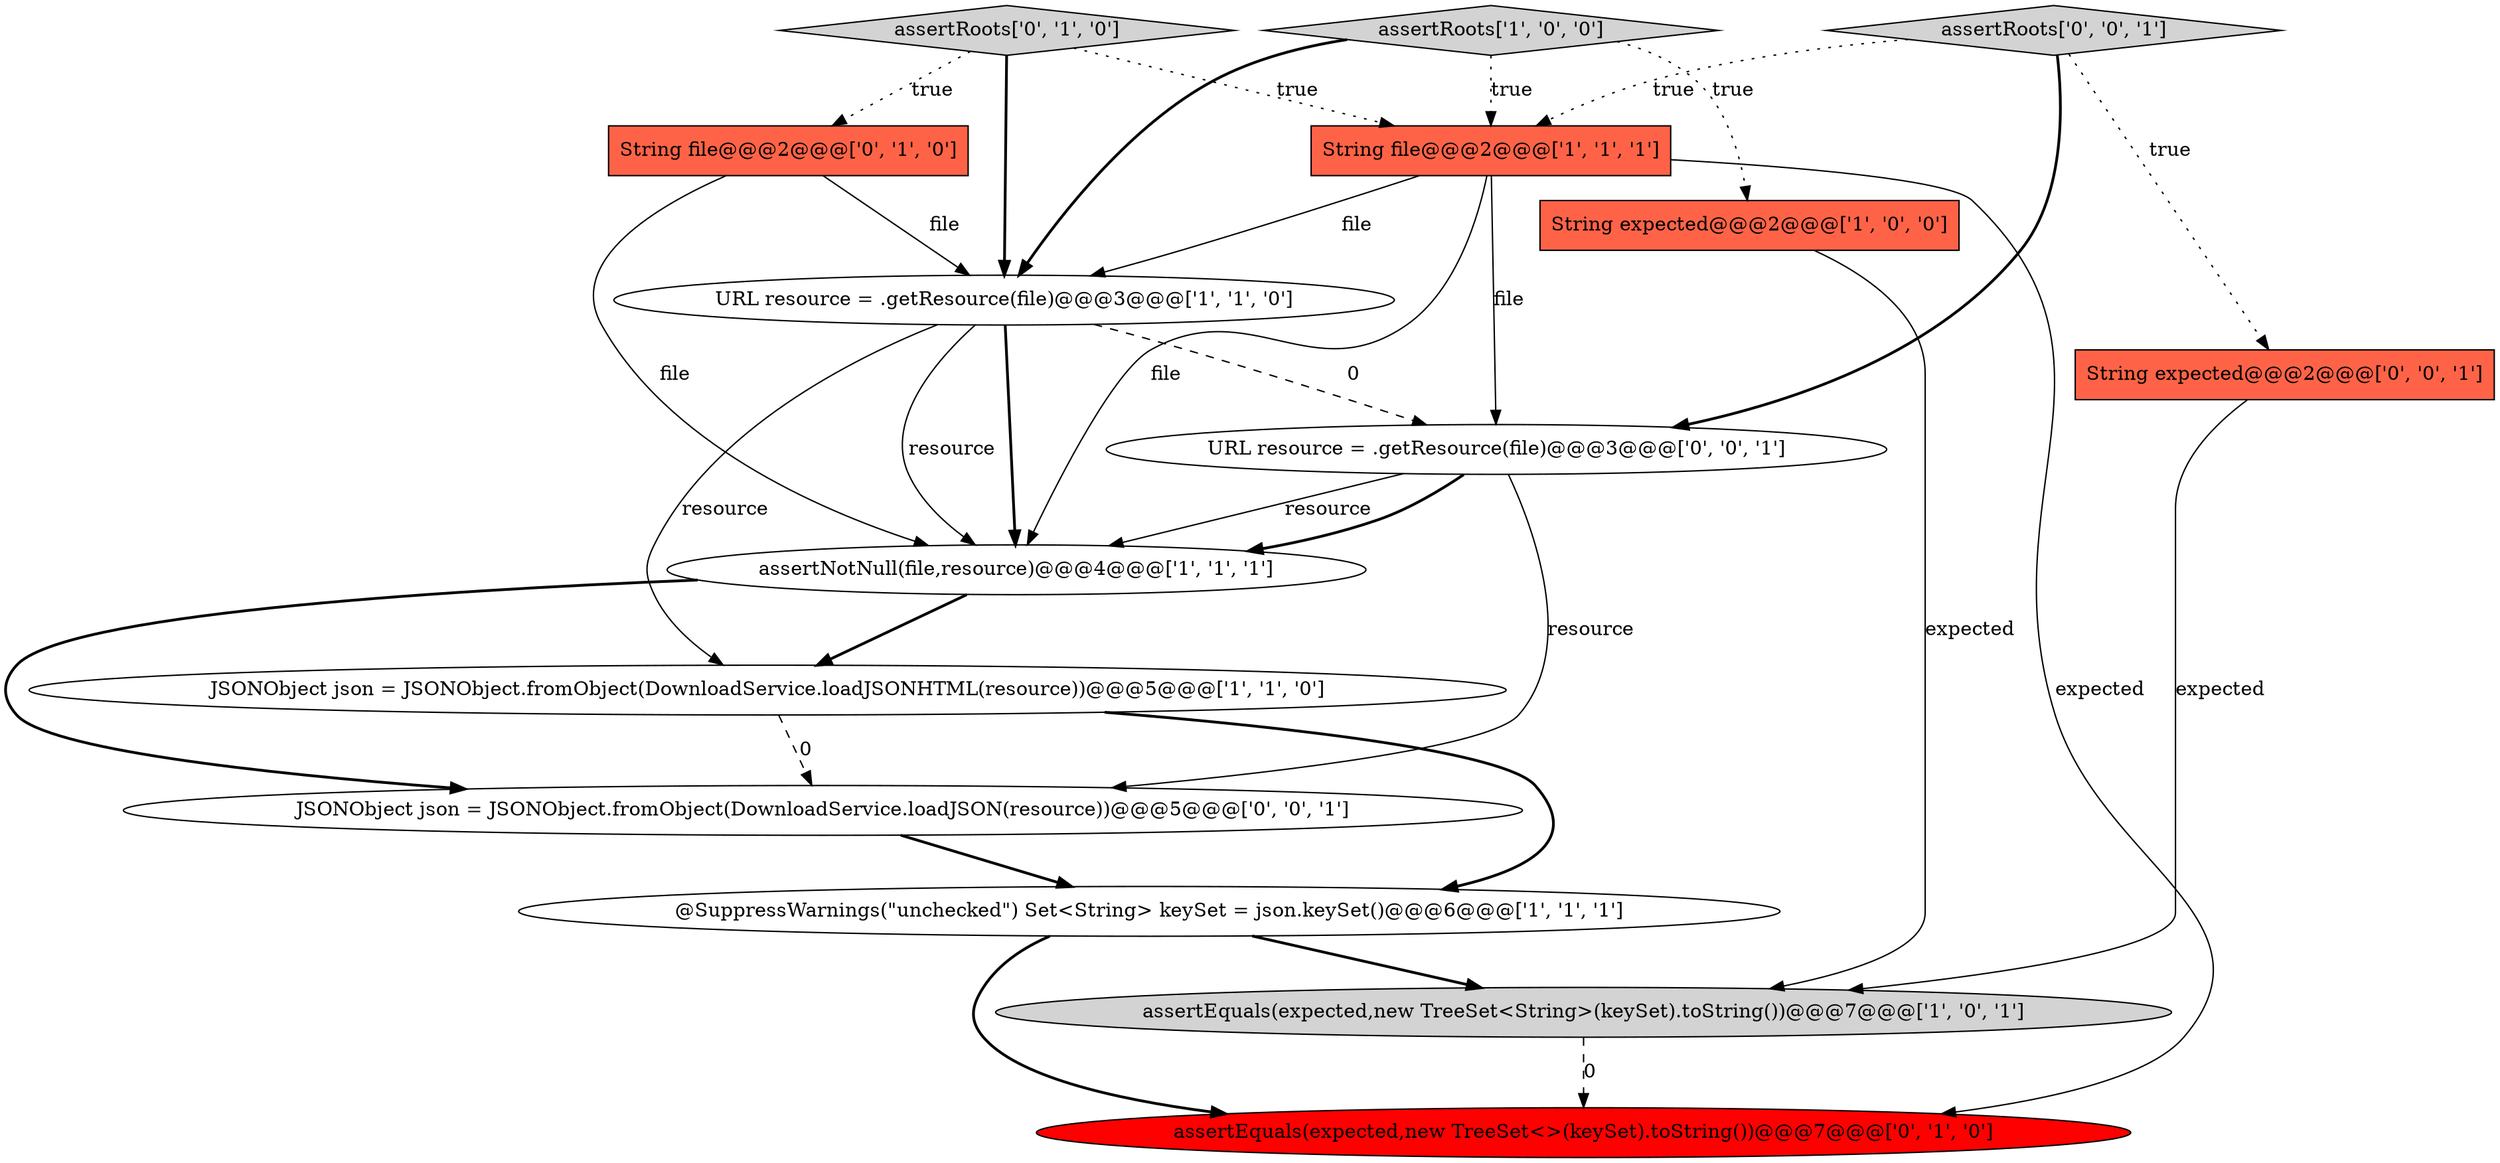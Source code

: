 digraph {
12 [style = filled, label = "assertRoots['0', '0', '1']", fillcolor = lightgray, shape = diamond image = "AAA0AAABBB3BBB"];
0 [style = filled, label = "String expected@@@2@@@['1', '0', '0']", fillcolor = tomato, shape = box image = "AAA0AAABBB1BBB"];
7 [style = filled, label = "URL resource = .getResource(file)@@@3@@@['1', '1', '0']", fillcolor = white, shape = ellipse image = "AAA0AAABBB1BBB"];
3 [style = filled, label = "assertRoots['1', '0', '0']", fillcolor = lightgray, shape = diamond image = "AAA0AAABBB1BBB"];
5 [style = filled, label = "assertNotNull(file,resource)@@@4@@@['1', '1', '1']", fillcolor = white, shape = ellipse image = "AAA0AAABBB1BBB"];
11 [style = filled, label = "JSONObject json = JSONObject.fromObject(DownloadService.loadJSON(resource))@@@5@@@['0', '0', '1']", fillcolor = white, shape = ellipse image = "AAA0AAABBB3BBB"];
8 [style = filled, label = "String file@@@2@@@['0', '1', '0']", fillcolor = tomato, shape = box image = "AAA0AAABBB2BBB"];
14 [style = filled, label = "URL resource = .getResource(file)@@@3@@@['0', '0', '1']", fillcolor = white, shape = ellipse image = "AAA0AAABBB3BBB"];
10 [style = filled, label = "assertEquals(expected,new TreeSet<>(keySet).toString())@@@7@@@['0', '1', '0']", fillcolor = red, shape = ellipse image = "AAA1AAABBB2BBB"];
1 [style = filled, label = "String file@@@2@@@['1', '1', '1']", fillcolor = tomato, shape = box image = "AAA0AAABBB1BBB"];
6 [style = filled, label = "@SuppressWarnings(\"unchecked\") Set<String> keySet = json.keySet()@@@6@@@['1', '1', '1']", fillcolor = white, shape = ellipse image = "AAA0AAABBB1BBB"];
9 [style = filled, label = "assertRoots['0', '1', '0']", fillcolor = lightgray, shape = diamond image = "AAA0AAABBB2BBB"];
4 [style = filled, label = "JSONObject json = JSONObject.fromObject(DownloadService.loadJSONHTML(resource))@@@5@@@['1', '1', '0']", fillcolor = white, shape = ellipse image = "AAA0AAABBB1BBB"];
2 [style = filled, label = "assertEquals(expected,new TreeSet<String>(keySet).toString())@@@7@@@['1', '0', '1']", fillcolor = lightgray, shape = ellipse image = "AAA0AAABBB1BBB"];
13 [style = filled, label = "String expected@@@2@@@['0', '0', '1']", fillcolor = tomato, shape = box image = "AAA0AAABBB3BBB"];
8->5 [style = solid, label="file"];
7->4 [style = solid, label="resource"];
7->5 [style = solid, label="resource"];
1->10 [style = solid, label="expected"];
4->6 [style = bold, label=""];
7->14 [style = dashed, label="0"];
11->6 [style = bold, label=""];
12->1 [style = dotted, label="true"];
9->7 [style = bold, label=""];
1->7 [style = solid, label="file"];
13->2 [style = solid, label="expected"];
2->10 [style = dashed, label="0"];
14->11 [style = solid, label="resource"];
6->2 [style = bold, label=""];
9->8 [style = dotted, label="true"];
0->2 [style = solid, label="expected"];
8->7 [style = solid, label="file"];
7->5 [style = bold, label=""];
12->13 [style = dotted, label="true"];
1->5 [style = solid, label="file"];
3->7 [style = bold, label=""];
6->10 [style = bold, label=""];
5->4 [style = bold, label=""];
12->14 [style = bold, label=""];
3->0 [style = dotted, label="true"];
9->1 [style = dotted, label="true"];
5->11 [style = bold, label=""];
4->11 [style = dashed, label="0"];
1->14 [style = solid, label="file"];
3->1 [style = dotted, label="true"];
14->5 [style = solid, label="resource"];
14->5 [style = bold, label=""];
}
